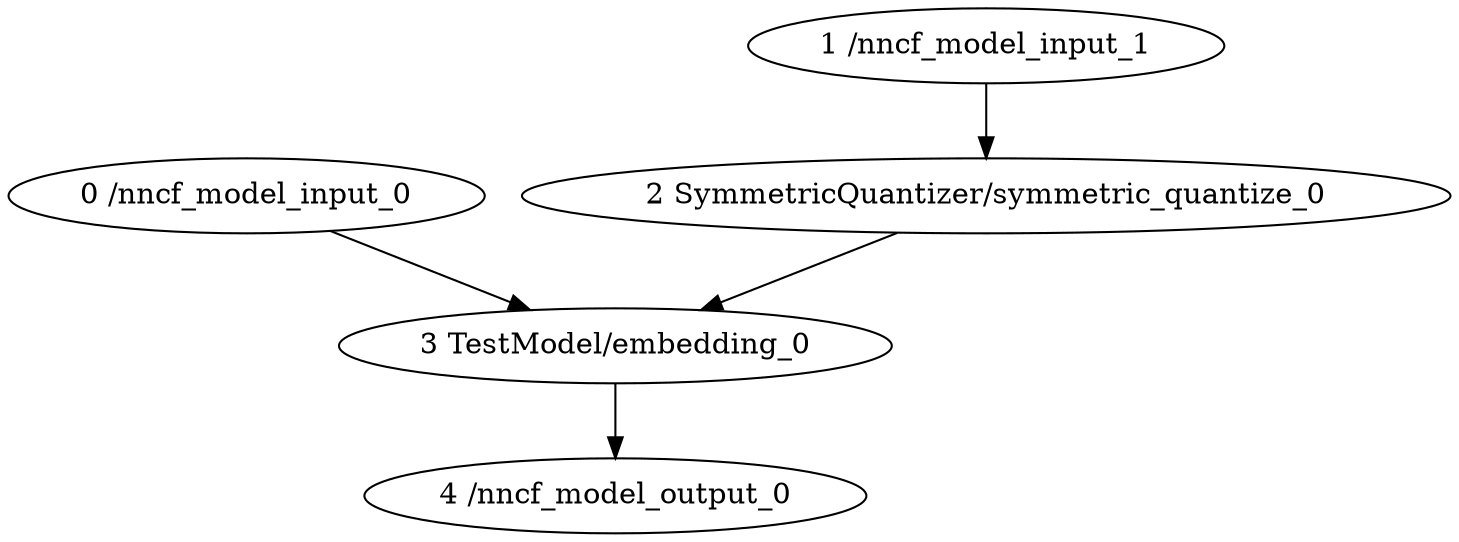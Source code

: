 strict digraph  {
"0 /nncf_model_input_0" [id=0, type=nncf_model_input];
"1 /nncf_model_input_1" [id=1, type=nncf_model_input];
"2 SymmetricQuantizer/symmetric_quantize_0" [id=2, type=symmetric_quantize];
"3 TestModel/embedding_0" [id=3, type=embedding];
"4 /nncf_model_output_0" [id=4, type=nncf_model_output];
"0 /nncf_model_input_0" -> "3 TestModel/embedding_0";
"1 /nncf_model_input_1" -> "2 SymmetricQuantizer/symmetric_quantize_0";
"2 SymmetricQuantizer/symmetric_quantize_0" -> "3 TestModel/embedding_0";
"3 TestModel/embedding_0" -> "4 /nncf_model_output_0";
}
